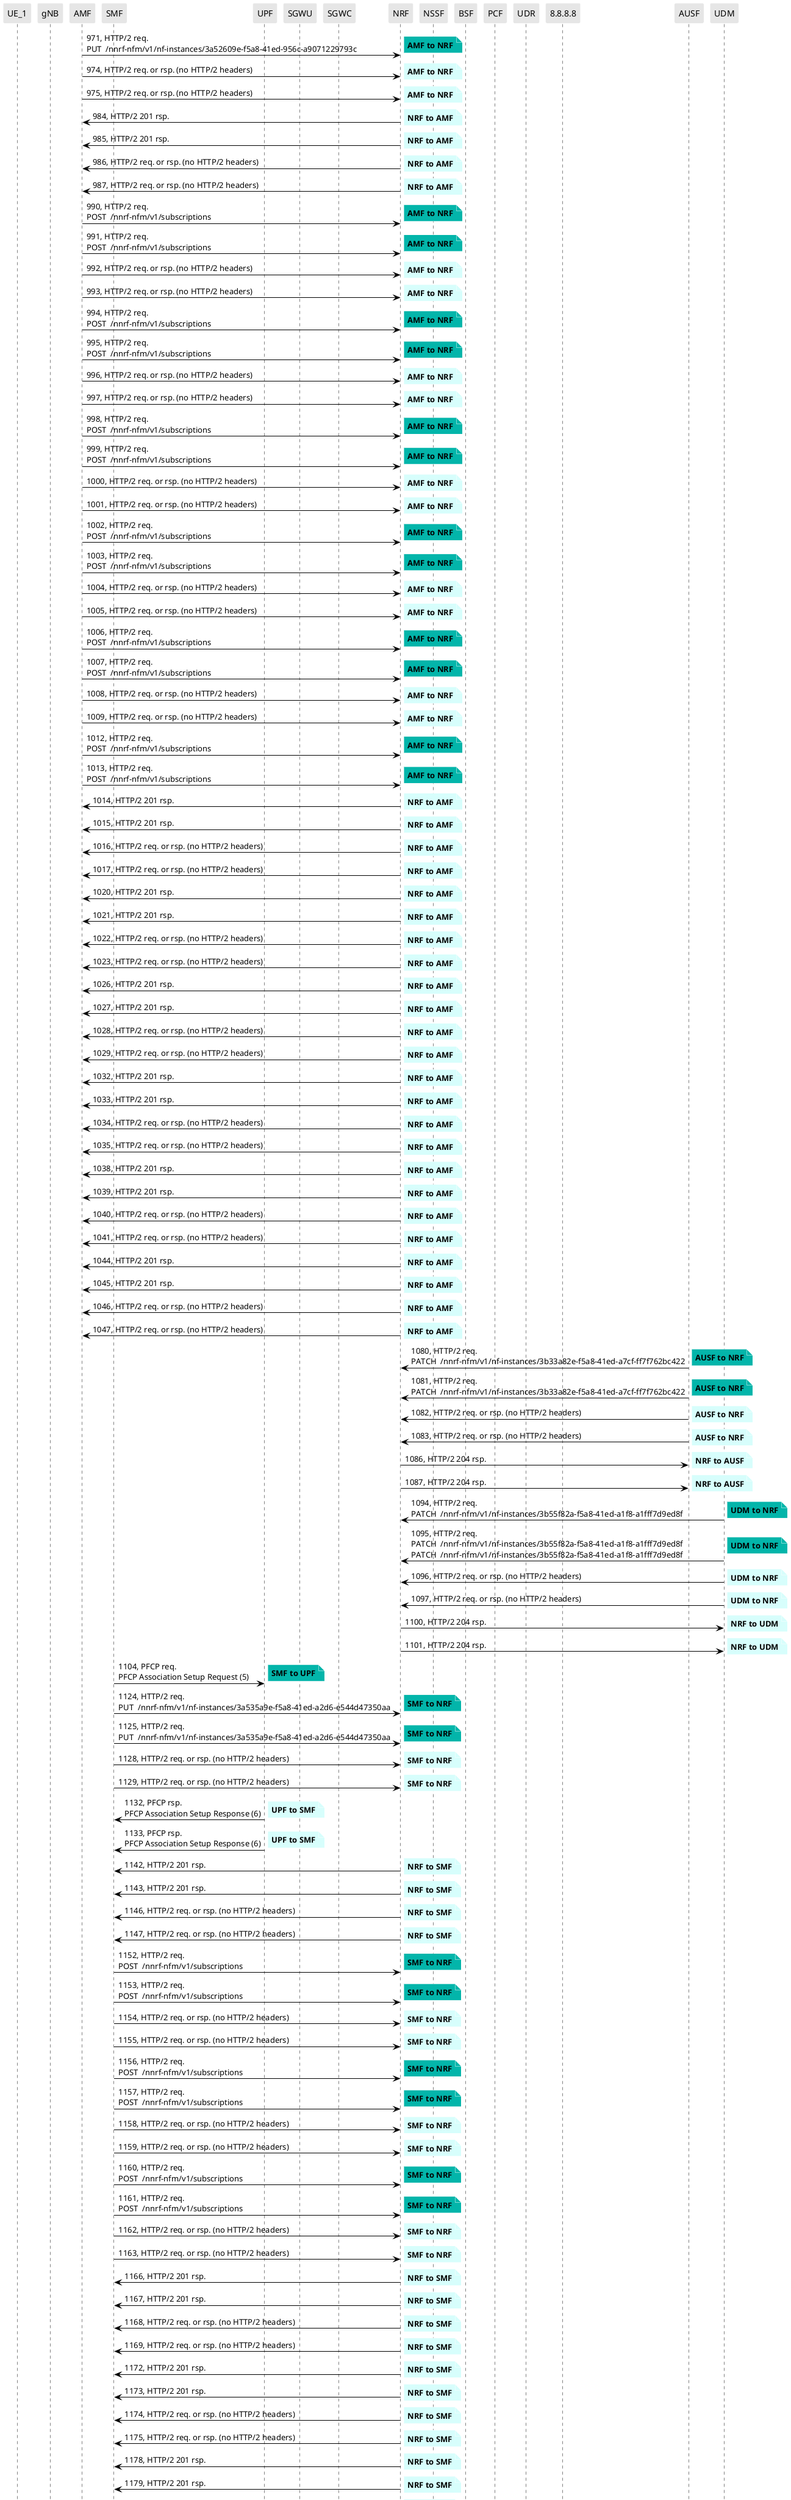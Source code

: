 @startuml
skinparam shadowing false
skinparam NoteBorderColor white
skinparam sequence {
    ArrowColor black
    LifeLineBorderColor black
    LifeLineBackgroundColor black
    ParticipantBorderColor white
    ParticipantBackgroundColor #e6e6e6
}
participant "UE_1"
participant "gNB"
participant "AMF"
participant "SMF"
participant "UPF"
participant "SGWU"
participant "SGWC"
participant "NRF"
participant "NSSF"
participant "BSF"
participant "PCF"
participant "UDR"
participant "8.8.8.8"
participant "AUSF"
participant "UDM"

"AMF" -> "NRF": 971, HTTP/2 req.\nPUT  /nnrf-nfm/v1/nf-instances/3a52609e-f5a8-41ed-956c-a9071229793c

note right #03B5AA
**AMF to NRF**
end note

"AMF" -> "NRF": 974, HTTP/2 req. or rsp. (no HTTP/2 headers)

note right #D7FEFC
**AMF to NRF**
end note

"AMF" -> "NRF": 975, HTTP/2 req. or rsp. (no HTTP/2 headers)

note right #D7FEFC
**AMF to NRF**
end note

"NRF" -> "AMF": 984, HTTP/2 201 rsp.

note right #D7FEFC
**NRF to AMF**
end note

"NRF" -> "AMF": 985, HTTP/2 201 rsp.

note right #D7FEFC
**NRF to AMF**
end note

"NRF" -> "AMF": 986, HTTP/2 req. or rsp. (no HTTP/2 headers)

note right #D7FEFC
**NRF to AMF**
end note

"NRF" -> "AMF": 987, HTTP/2 req. or rsp. (no HTTP/2 headers)

note right #D7FEFC
**NRF to AMF**
end note

"AMF" -> "NRF": 990, HTTP/2 req.\nPOST  /nnrf-nfm/v1/subscriptions

note right #03B5AA
**AMF to NRF**
end note

"AMF" -> "NRF": 991, HTTP/2 req.\nPOST  /nnrf-nfm/v1/subscriptions

note right #03B5AA
**AMF to NRF**
end note

"AMF" -> "NRF": 992, HTTP/2 req. or rsp. (no HTTP/2 headers)

note right #D7FEFC
**AMF to NRF**
end note

"AMF" -> "NRF": 993, HTTP/2 req. or rsp. (no HTTP/2 headers)

note right #D7FEFC
**AMF to NRF**
end note

"AMF" -> "NRF": 994, HTTP/2 req.\nPOST  /nnrf-nfm/v1/subscriptions

note right #03B5AA
**AMF to NRF**
end note

"AMF" -> "NRF": 995, HTTP/2 req.\nPOST  /nnrf-nfm/v1/subscriptions

note right #03B5AA
**AMF to NRF**
end note

"AMF" -> "NRF": 996, HTTP/2 req. or rsp. (no HTTP/2 headers)

note right #D7FEFC
**AMF to NRF**
end note

"AMF" -> "NRF": 997, HTTP/2 req. or rsp. (no HTTP/2 headers)

note right #D7FEFC
**AMF to NRF**
end note

"AMF" -> "NRF": 998, HTTP/2 req.\nPOST  /nnrf-nfm/v1/subscriptions

note right #03B5AA
**AMF to NRF**
end note

"AMF" -> "NRF": 999, HTTP/2 req.\nPOST  /nnrf-nfm/v1/subscriptions

note right #03B5AA
**AMF to NRF**
end note

"AMF" -> "NRF": 1000, HTTP/2 req. or rsp. (no HTTP/2 headers)

note right #D7FEFC
**AMF to NRF**
end note

"AMF" -> "NRF": 1001, HTTP/2 req. or rsp. (no HTTP/2 headers)

note right #D7FEFC
**AMF to NRF**
end note

"AMF" -> "NRF": 1002, HTTP/2 req.\nPOST  /nnrf-nfm/v1/subscriptions

note right #03B5AA
**AMF to NRF**
end note

"AMF" -> "NRF": 1003, HTTP/2 req.\nPOST  /nnrf-nfm/v1/subscriptions

note right #03B5AA
**AMF to NRF**
end note

"AMF" -> "NRF": 1004, HTTP/2 req. or rsp. (no HTTP/2 headers)

note right #D7FEFC
**AMF to NRF**
end note

"AMF" -> "NRF": 1005, HTTP/2 req. or rsp. (no HTTP/2 headers)

note right #D7FEFC
**AMF to NRF**
end note

"AMF" -> "NRF": 1006, HTTP/2 req.\nPOST  /nnrf-nfm/v1/subscriptions

note right #03B5AA
**AMF to NRF**
end note

"AMF" -> "NRF": 1007, HTTP/2 req.\nPOST  /nnrf-nfm/v1/subscriptions

note right #03B5AA
**AMF to NRF**
end note

"AMF" -> "NRF": 1008, HTTP/2 req. or rsp. (no HTTP/2 headers)

note right #D7FEFC
**AMF to NRF**
end note

"AMF" -> "NRF": 1009, HTTP/2 req. or rsp. (no HTTP/2 headers)

note right #D7FEFC
**AMF to NRF**
end note

"AMF" -> "NRF": 1012, HTTP/2 req.\nPOST  /nnrf-nfm/v1/subscriptions

note right #03B5AA
**AMF to NRF**
end note

"AMF" -> "NRF": 1013, HTTP/2 req.\nPOST  /nnrf-nfm/v1/subscriptions

note right #03B5AA
**AMF to NRF**
end note

"NRF" -> "AMF": 1014, HTTP/2 201 rsp.

note right #D7FEFC
**NRF to AMF**
end note

"NRF" -> "AMF": 1015, HTTP/2 201 rsp.

note right #D7FEFC
**NRF to AMF**
end note

"NRF" -> "AMF": 1016, HTTP/2 req. or rsp. (no HTTP/2 headers)

note right #D7FEFC
**NRF to AMF**
end note

"NRF" -> "AMF": 1017, HTTP/2 req. or rsp. (no HTTP/2 headers)

note right #D7FEFC
**NRF to AMF**
end note

"NRF" -> "AMF": 1020, HTTP/2 201 rsp.

note right #D7FEFC
**NRF to AMF**
end note

"NRF" -> "AMF": 1021, HTTP/2 201 rsp.

note right #D7FEFC
**NRF to AMF**
end note

"NRF" -> "AMF": 1022, HTTP/2 req. or rsp. (no HTTP/2 headers)

note right #D7FEFC
**NRF to AMF**
end note

"NRF" -> "AMF": 1023, HTTP/2 req. or rsp. (no HTTP/2 headers)

note right #D7FEFC
**NRF to AMF**
end note

"NRF" -> "AMF": 1026, HTTP/2 201 rsp.

note right #D7FEFC
**NRF to AMF**
end note

"NRF" -> "AMF": 1027, HTTP/2 201 rsp.

note right #D7FEFC
**NRF to AMF**
end note

"NRF" -> "AMF": 1028, HTTP/2 req. or rsp. (no HTTP/2 headers)

note right #D7FEFC
**NRF to AMF**
end note

"NRF" -> "AMF": 1029, HTTP/2 req. or rsp. (no HTTP/2 headers)

note right #D7FEFC
**NRF to AMF**
end note

"NRF" -> "AMF": 1032, HTTP/2 201 rsp.

note right #D7FEFC
**NRF to AMF**
end note

"NRF" -> "AMF": 1033, HTTP/2 201 rsp.

note right #D7FEFC
**NRF to AMF**
end note

"NRF" -> "AMF": 1034, HTTP/2 req. or rsp. (no HTTP/2 headers)

note right #D7FEFC
**NRF to AMF**
end note

"NRF" -> "AMF": 1035, HTTP/2 req. or rsp. (no HTTP/2 headers)

note right #D7FEFC
**NRF to AMF**
end note

"NRF" -> "AMF": 1038, HTTP/2 201 rsp.

note right #D7FEFC
**NRF to AMF**
end note

"NRF" -> "AMF": 1039, HTTP/2 201 rsp.

note right #D7FEFC
**NRF to AMF**
end note

"NRF" -> "AMF": 1040, HTTP/2 req. or rsp. (no HTTP/2 headers)

note right #D7FEFC
**NRF to AMF**
end note

"NRF" -> "AMF": 1041, HTTP/2 req. or rsp. (no HTTP/2 headers)

note right #D7FEFC
**NRF to AMF**
end note

"NRF" -> "AMF": 1044, HTTP/2 201 rsp.

note right #D7FEFC
**NRF to AMF**
end note

"NRF" -> "AMF": 1045, HTTP/2 201 rsp.

note right #D7FEFC
**NRF to AMF**
end note

"NRF" -> "AMF": 1046, HTTP/2 req. or rsp. (no HTTP/2 headers)

note right #D7FEFC
**NRF to AMF**
end note

"NRF" -> "AMF": 1047, HTTP/2 req. or rsp. (no HTTP/2 headers)

note right #D7FEFC
**NRF to AMF**
end note

"AUSF" -> "NRF": 1080, HTTP/2 req.\nPATCH  /nnrf-nfm/v1/nf-instances/3b33a82e-f5a8-41ed-a7cf-ff7f762bc422

note right #03B5AA
**AUSF to NRF**
end note

"AUSF" -> "NRF": 1081, HTTP/2 req.\nPATCH  /nnrf-nfm/v1/nf-instances/3b33a82e-f5a8-41ed-a7cf-ff7f762bc422

note right #03B5AA
**AUSF to NRF**
end note

"AUSF" -> "NRF": 1082, HTTP/2 req. or rsp. (no HTTP/2 headers)

note right #D7FEFC
**AUSF to NRF**
end note

"AUSF" -> "NRF": 1083, HTTP/2 req. or rsp. (no HTTP/2 headers)

note right #D7FEFC
**AUSF to NRF**
end note

"NRF" -> "AUSF": 1086, HTTP/2 204 rsp.

note right #D7FEFC
**NRF to AUSF**
end note

"NRF" -> "AUSF": 1087, HTTP/2 204 rsp.

note right #D7FEFC
**NRF to AUSF**
end note

"UDM" -> "NRF": 1094, HTTP/2 req.\nPATCH  /nnrf-nfm/v1/nf-instances/3b55f82a-f5a8-41ed-a1f8-a1fff7d9ed8f

note right #03B5AA
**UDM to NRF**
end note

"UDM" -> "NRF": 1095, HTTP/2 req.\nPATCH  /nnrf-nfm/v1/nf-instances/3b55f82a-f5a8-41ed-a1f8-a1fff7d9ed8f\nPATCH  /nnrf-nfm/v1/nf-instances/3b55f82a-f5a8-41ed-a1f8-a1fff7d9ed8f

note right #03B5AA
**UDM to NRF**
end note

"UDM" -> "NRF": 1096, HTTP/2 req. or rsp. (no HTTP/2 headers)

note right #D7FEFC
**UDM to NRF**
end note

"UDM" -> "NRF": 1097, HTTP/2 req. or rsp. (no HTTP/2 headers)

note right #D7FEFC
**UDM to NRF**
end note

"NRF" -> "UDM": 1100, HTTP/2 204 rsp.

note right #D7FEFC
**NRF to UDM**
end note

"NRF" -> "UDM": 1101, HTTP/2 204 rsp.

note right #D7FEFC
**NRF to UDM**
end note

"SMF" -> "UPF": 1104, PFCP req.\nPFCP Association Setup Request (5)

note right #03B5AA
**SMF to UPF**
end note

"SMF" -> "NRF": 1124, HTTP/2 req.\nPUT  /nnrf-nfm/v1/nf-instances/3a535a9e-f5a8-41ed-a2d6-e544d47350aa

note right #03B5AA
**SMF to NRF**
end note

"SMF" -> "NRF": 1125, HTTP/2 req.\nPUT  /nnrf-nfm/v1/nf-instances/3a535a9e-f5a8-41ed-a2d6-e544d47350aa

note right #03B5AA
**SMF to NRF**
end note

"SMF" -> "NRF": 1128, HTTP/2 req. or rsp. (no HTTP/2 headers)

note right #D7FEFC
**SMF to NRF**
end note

"SMF" -> "NRF": 1129, HTTP/2 req. or rsp. (no HTTP/2 headers)

note right #D7FEFC
**SMF to NRF**
end note

"UPF" -> "SMF": 1132, PFCP rsp.\nPFCP Association Setup Response (6)

note right #D7FEFC
**UPF to SMF**
end note

"UPF" -> "SMF": 1133, PFCP rsp.\nPFCP Association Setup Response (6)

note right #D7FEFC
**UPF to SMF**
end note

"NRF" -> "SMF": 1142, HTTP/2 201 rsp.

note right #D7FEFC
**NRF to SMF**
end note

"NRF" -> "SMF": 1143, HTTP/2 201 rsp.

note right #D7FEFC
**NRF to SMF**
end note

"NRF" -> "SMF": 1146, HTTP/2 req. or rsp. (no HTTP/2 headers)

note right #D7FEFC
**NRF to SMF**
end note

"NRF" -> "SMF": 1147, HTTP/2 req. or rsp. (no HTTP/2 headers)

note right #D7FEFC
**NRF to SMF**
end note

"SMF" -> "NRF": 1152, HTTP/2 req.\nPOST  /nnrf-nfm/v1/subscriptions

note right #03B5AA
**SMF to NRF**
end note

"SMF" -> "NRF": 1153, HTTP/2 req.\nPOST  /nnrf-nfm/v1/subscriptions

note right #03B5AA
**SMF to NRF**
end note

"SMF" -> "NRF": 1154, HTTP/2 req. or rsp. (no HTTP/2 headers)

note right #D7FEFC
**SMF to NRF**
end note

"SMF" -> "NRF": 1155, HTTP/2 req. or rsp. (no HTTP/2 headers)

note right #D7FEFC
**SMF to NRF**
end note

"SMF" -> "NRF": 1156, HTTP/2 req.\nPOST  /nnrf-nfm/v1/subscriptions

note right #03B5AA
**SMF to NRF**
end note

"SMF" -> "NRF": 1157, HTTP/2 req.\nPOST  /nnrf-nfm/v1/subscriptions

note right #03B5AA
**SMF to NRF**
end note

"SMF" -> "NRF": 1158, HTTP/2 req. or rsp. (no HTTP/2 headers)

note right #D7FEFC
**SMF to NRF**
end note

"SMF" -> "NRF": 1159, HTTP/2 req. or rsp. (no HTTP/2 headers)

note right #D7FEFC
**SMF to NRF**
end note

"SMF" -> "NRF": 1160, HTTP/2 req.\nPOST  /nnrf-nfm/v1/subscriptions

note right #03B5AA
**SMF to NRF**
end note

"SMF" -> "NRF": 1161, HTTP/2 req.\nPOST  /nnrf-nfm/v1/subscriptions

note right #03B5AA
**SMF to NRF**
end note

"SMF" -> "NRF": 1162, HTTP/2 req. or rsp. (no HTTP/2 headers)

note right #D7FEFC
**SMF to NRF**
end note

"SMF" -> "NRF": 1163, HTTP/2 req. or rsp. (no HTTP/2 headers)

note right #D7FEFC
**SMF to NRF**
end note

"NRF" -> "SMF": 1166, HTTP/2 201 rsp.

note right #D7FEFC
**NRF to SMF**
end note

"NRF" -> "SMF": 1167, HTTP/2 201 rsp.

note right #D7FEFC
**NRF to SMF**
end note

"NRF" -> "SMF": 1168, HTTP/2 req. or rsp. (no HTTP/2 headers)

note right #D7FEFC
**NRF to SMF**
end note

"NRF" -> "SMF": 1169, HTTP/2 req. or rsp. (no HTTP/2 headers)

note right #D7FEFC
**NRF to SMF**
end note

"NRF" -> "SMF": 1172, HTTP/2 201 rsp.

note right #D7FEFC
**NRF to SMF**
end note

"NRF" -> "SMF": 1173, HTTP/2 201 rsp.

note right #D7FEFC
**NRF to SMF**
end note

"NRF" -> "SMF": 1174, HTTP/2 req. or rsp. (no HTTP/2 headers)

note right #D7FEFC
**NRF to SMF**
end note

"NRF" -> "SMF": 1175, HTTP/2 req. or rsp. (no HTTP/2 headers)

note right #D7FEFC
**NRF to SMF**
end note

"NRF" -> "SMF": 1178, HTTP/2 201 rsp.

note right #D7FEFC
**NRF to SMF**
end note

"NRF" -> "SMF": 1179, HTTP/2 201 rsp.

note right #D7FEFC
**NRF to SMF**
end note

"NRF" -> "SMF": 1180, HTTP/2 req. or rsp. (no HTTP/2 headers)

note right #D7FEFC
**NRF to SMF**
end note

"NRF" -> "SMF": 1181, HTTP/2 req. or rsp. (no HTTP/2 headers)

note right #D7FEFC
**NRF to SMF**
end note

@enduml
